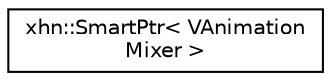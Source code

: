 digraph "Graphical Class Hierarchy"
{
  edge [fontname="Helvetica",fontsize="10",labelfontname="Helvetica",labelfontsize="10"];
  node [fontname="Helvetica",fontsize="10",shape=record];
  rankdir="LR";
  Node1 [label="xhn::SmartPtr\< VAnimation\lMixer \>",height=0.2,width=0.4,color="black", fillcolor="white", style="filled",URL="$classxhn_1_1_smart_ptr.html"];
}
